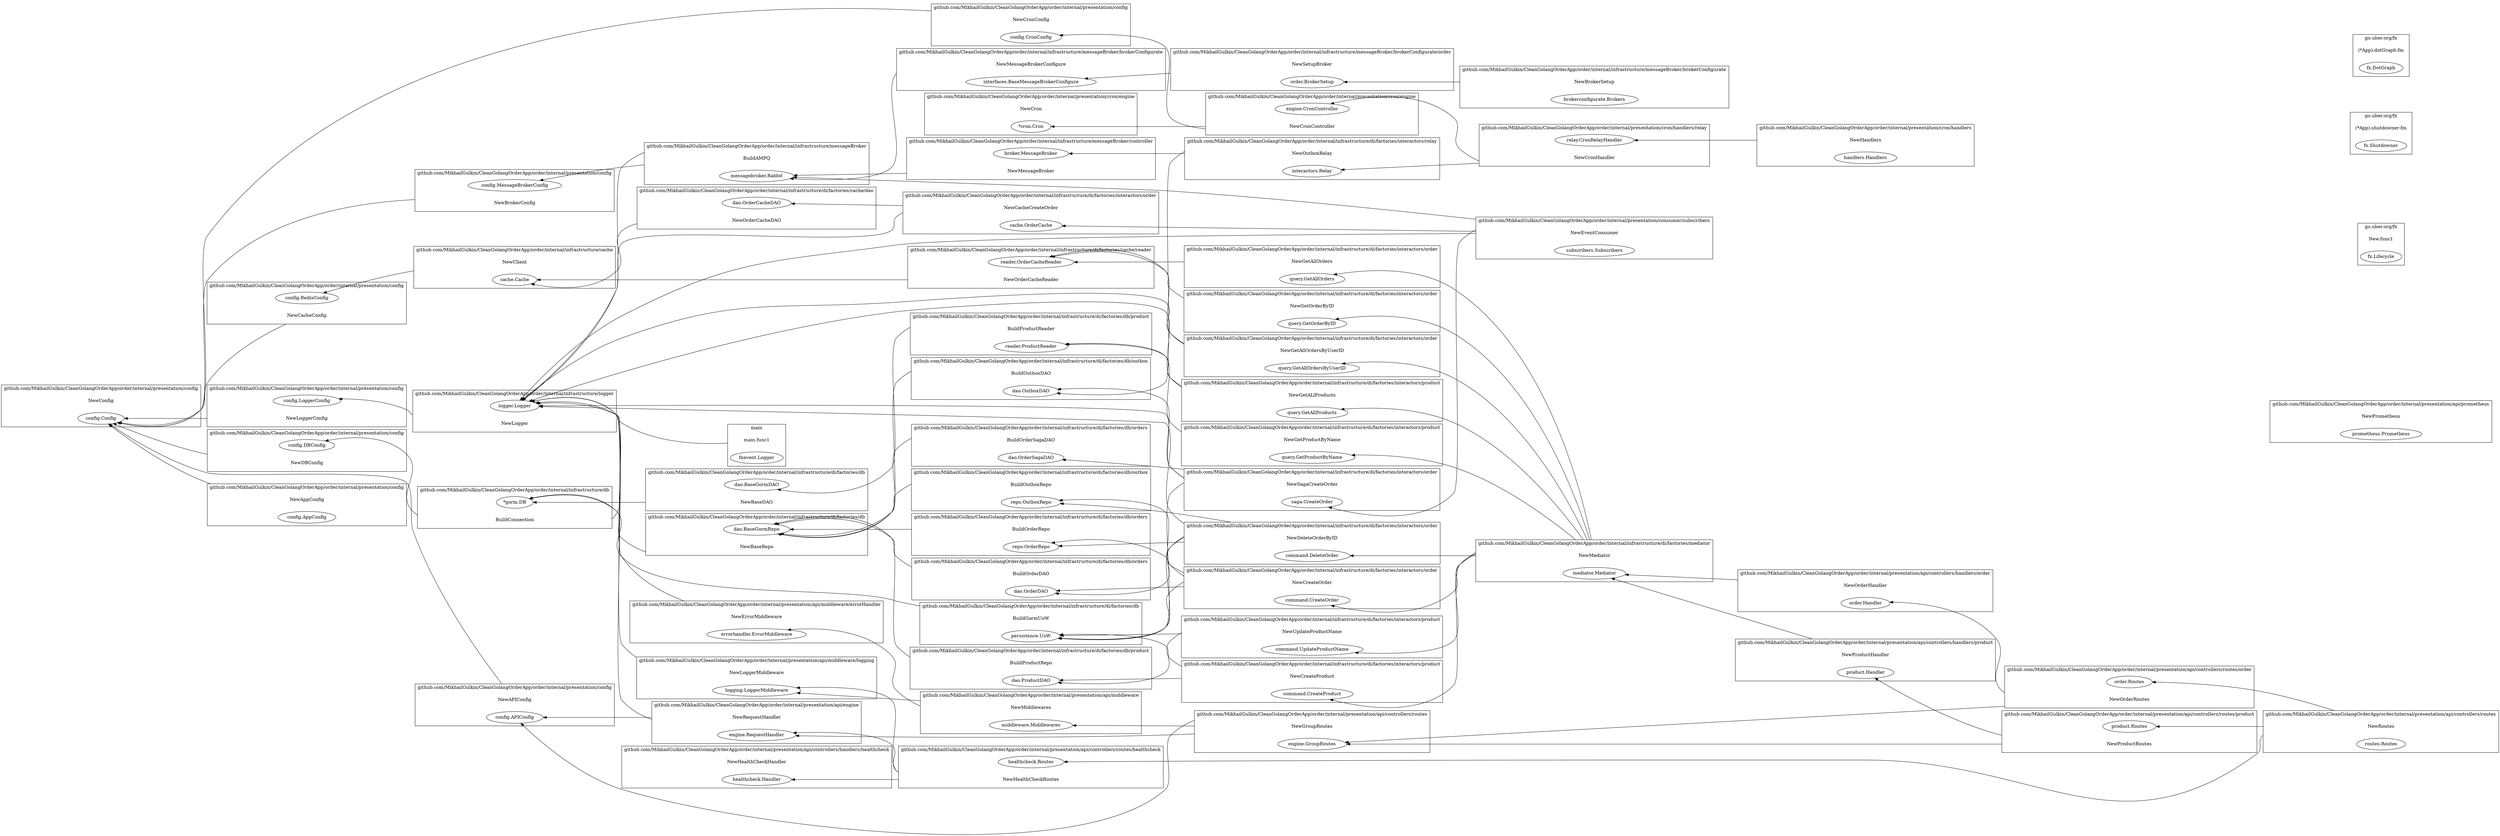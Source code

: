 digraph {
	rankdir=RL;
	graph [compound=true];
	
		subgraph cluster_0 {
			label = "github.com/MikhailGulkin/CleanGolangOrderApp/order/internal/infrastructure/di/factories/db/product";
			constructor_0 [shape=plaintext label="BuildProductRepo"];
			
			"dao.ProductDAO" [label=<dao.ProductDAO>];
			
		}
		
			constructor_0 -> "dao.BaseGormRepo" [ltail=cluster_0];
		
		
		subgraph cluster_1 {
			label = "github.com/MikhailGulkin/CleanGolangOrderApp/order/internal/infrastructure/di/factories/db/product";
			constructor_1 [shape=plaintext label="BuildProductReader"];
			
			"reader.ProductReader" [label=<reader.ProductReader>];
			
		}
		
			constructor_1 -> "dao.BaseGormDAO" [ltail=cluster_1];
		
		
		subgraph cluster_2 {
			label = "github.com/MikhailGulkin/CleanGolangOrderApp/order/internal/infrastructure/di/factories/db/orders";
			constructor_2 [shape=plaintext label="BuildOrderRepo"];
			
			"repo.OrderRepo" [label=<repo.OrderRepo>];
			
		}
		
			constructor_2 -> "dao.BaseGormRepo" [ltail=cluster_2];
		
		
		subgraph cluster_3 {
			label = "github.com/MikhailGulkin/CleanGolangOrderApp/order/internal/infrastructure/di/factories/db/orders";
			constructor_3 [shape=plaintext label="BuildOrderDAO"];
			
			"dao.OrderDAO" [label=<dao.OrderDAO>];
			
		}
		
			constructor_3 -> "dao.BaseGormRepo" [ltail=cluster_3];
		
		
		subgraph cluster_4 {
			label = "github.com/MikhailGulkin/CleanGolangOrderApp/order/internal/infrastructure/di/factories/db/orders";
			constructor_4 [shape=plaintext label="BuildOrderSagaDAO"];
			
			"dao.OrderSagaDAO" [label=<dao.OrderSagaDAO>];
			
		}
		
			constructor_4 -> "dao.BaseGormRepo" [ltail=cluster_4];
		
		
		subgraph cluster_5 {
			label = "github.com/MikhailGulkin/CleanGolangOrderApp/order/internal/infrastructure/di/factories/db";
			constructor_5 [shape=plaintext label="BuildGormUoW"];
			
			"persistence.UoW" [label=<persistence.UoW>];
			
		}
		
			constructor_5 -> "*gorm.DB" [ltail=cluster_5];
		
		
		subgraph cluster_6 {
			label = "github.com/MikhailGulkin/CleanGolangOrderApp/order/internal/infrastructure/db";
			constructor_6 [shape=plaintext label="BuildConnection"];
			
			"*gorm.DB" [label=<*gorm.DB>];
			
		}
		
			constructor_6 -> "logger.Logger" [ltail=cluster_6];
		
			constructor_6 -> "config.DBConfig" [ltail=cluster_6];
		
		
		subgraph cluster_7 {
			label = "github.com/MikhailGulkin/CleanGolangOrderApp/order/internal/infrastructure/di/factories/db";
			constructor_7 [shape=plaintext label="NewBaseRepo"];
			
			"dao.BaseGormRepo" [label=<dao.BaseGormRepo>];
			
		}
		
			constructor_7 -> "*gorm.DB" [ltail=cluster_7];
		
		
		subgraph cluster_8 {
			label = "github.com/MikhailGulkin/CleanGolangOrderApp/order/internal/infrastructure/di/factories/db";
			constructor_8 [shape=plaintext label="NewBaseDAO"];
			
			"dao.BaseGormDAO" [label=<dao.BaseGormDAO>];
			
		}
		
			constructor_8 -> "*gorm.DB" [ltail=cluster_8];
		
		
		subgraph cluster_9 {
			label = "github.com/MikhailGulkin/CleanGolangOrderApp/order/internal/infrastructure/di/factories/db/outbox";
			constructor_9 [shape=plaintext label="BuildOutboxRepo"];
			
			"repo.OutboxRepo" [label=<repo.OutboxRepo>];
			
		}
		
			constructor_9 -> "dao.BaseGormRepo" [ltail=cluster_9];
		
		
		subgraph cluster_10 {
			label = "github.com/MikhailGulkin/CleanGolangOrderApp/order/internal/infrastructure/di/factories/db/outbox";
			constructor_10 [shape=plaintext label="BuildOutboxDAO"];
			
			"dao.OutboxDAO" [label=<dao.OutboxDAO>];
			
		}
		
			constructor_10 -> "dao.BaseGormRepo" [ltail=cluster_10];
		
		
		subgraph cluster_11 {
			label = "github.com/MikhailGulkin/CleanGolangOrderApp/order/internal/infrastructure/di/factories/interactors/product";
			constructor_11 [shape=plaintext label="NewCreateProduct"];
			
			"command.CreateProduct" [label=<command.CreateProduct>];
			
		}
		
			constructor_11 -> "dao.ProductDAO" [ltail=cluster_11];
		
			constructor_11 -> "persistence.UoW" [ltail=cluster_11];
		
		
		subgraph cluster_12 {
			label = "github.com/MikhailGulkin/CleanGolangOrderApp/order/internal/infrastructure/di/factories/interactors/product";
			constructor_12 [shape=plaintext label="NewGetALlProducts"];
			
			"query.GetAllProducts" [label=<query.GetAllProducts>];
			
		}
		
			constructor_12 -> "reader.ProductReader" [ltail=cluster_12];
		
			constructor_12 -> "logger.Logger" [ltail=cluster_12];
		
		
		subgraph cluster_13 {
			label = "github.com/MikhailGulkin/CleanGolangOrderApp/order/internal/infrastructure/di/factories/interactors/product";
			constructor_13 [shape=plaintext label="NewUpdateProductName"];
			
			"command.UpdateProductName" [label=<command.UpdateProductName>];
			
		}
		
			constructor_13 -> "dao.ProductDAO" [ltail=cluster_13];
		
			constructor_13 -> "persistence.UoW" [ltail=cluster_13];
		
		
		subgraph cluster_14 {
			label = "github.com/MikhailGulkin/CleanGolangOrderApp/order/internal/infrastructure/di/factories/interactors/product";
			constructor_14 [shape=plaintext label="NewGetProductByName"];
			
			"query.GetProductByName" [label=<query.GetProductByName>];
			
		}
		
			constructor_14 -> "reader.ProductReader" [ltail=cluster_14];
		
		
		subgraph cluster_15 {
			label = "github.com/MikhailGulkin/CleanGolangOrderApp/order/internal/infrastructure/di/factories/interactors/order";
			constructor_15 [shape=plaintext label="NewCreateOrder"];
			
			"command.CreateOrder" [label=<command.CreateOrder>];
			
		}
		
			constructor_15 -> "persistence.UoW" [ltail=cluster_15];
		
			constructor_15 -> "repo.OrderRepo" [ltail=cluster_15];
		
			constructor_15 -> "dao.OrderDAO" [ltail=cluster_15];
		
			constructor_15 -> "repo.OutboxRepo" [ltail=cluster_15];
		
		
		subgraph cluster_16 {
			label = "github.com/MikhailGulkin/CleanGolangOrderApp/order/internal/infrastructure/di/factories/interactors/order";
			constructor_16 [shape=plaintext label="NewDeleteOrderByID"];
			
			"command.DeleteOrder" [label=<command.DeleteOrder>];
			
		}
		
			constructor_16 -> "logger.Logger" [ltail=cluster_16];
		
			constructor_16 -> "repo.OrderRepo" [ltail=cluster_16];
		
			constructor_16 -> "persistence.UoW" [ltail=cluster_16];
		
			constructor_16 -> "dao.OrderDAO" [ltail=cluster_16];
		
			constructor_16 -> "repo.OutboxRepo" [ltail=cluster_16];
		
		
		subgraph cluster_17 {
			label = "github.com/MikhailGulkin/CleanGolangOrderApp/order/internal/infrastructure/di/factories/interactors/order";
			constructor_17 [shape=plaintext label="NewGetAllOrders"];
			
			"query.GetAllOrders" [label=<query.GetAllOrders>];
			
		}
		
			constructor_17 -> "reader.OrderCacheReader" [ltail=cluster_17];
		
		
		subgraph cluster_18 {
			label = "github.com/MikhailGulkin/CleanGolangOrderApp/order/internal/infrastructure/di/factories/interactors/order";
			constructor_18 [shape=plaintext label="NewGetOrderByID"];
			
			"query.GetOrderByID" [label=<query.GetOrderByID>];
			
		}
		
			constructor_18 -> "reader.OrderCacheReader" [ltail=cluster_18];
		
		
		subgraph cluster_19 {
			label = "github.com/MikhailGulkin/CleanGolangOrderApp/order/internal/infrastructure/di/factories/interactors/order";
			constructor_19 [shape=plaintext label="NewGetAllOrdersByUserID"];
			
			"query.GetAllOrdersByUserID" [label=<query.GetAllOrdersByUserID>];
			
		}
		
			constructor_19 -> "reader.OrderCacheReader" [ltail=cluster_19];
		
			constructor_19 -> "logger.Logger" [ltail=cluster_19];
		
		
		subgraph cluster_20 {
			label = "github.com/MikhailGulkin/CleanGolangOrderApp/order/internal/infrastructure/di/factories/interactors/order";
			constructor_20 [shape=plaintext label="NewCacheCreateOrder"];
			
			"cache.OrderCache" [label=<cache.OrderCache>];
			
		}
		
			constructor_20 -> "dao.OrderCacheDAO" [ltail=cluster_20];
		
			constructor_20 -> "logger.Logger" [ltail=cluster_20];
		
		
		subgraph cluster_21 {
			label = "github.com/MikhailGulkin/CleanGolangOrderApp/order/internal/infrastructure/di/factories/interactors/order";
			constructor_21 [shape=plaintext label="NewSagaCreateOrder"];
			
			"saga.CreateOrder" [label=<saga.CreateOrder>];
			
		}
		
			constructor_21 -> "dao.OrderSagaDAO" [ltail=cluster_21];
		
			constructor_21 -> "persistence.UoW" [ltail=cluster_21];
		
			constructor_21 -> "logger.Logger" [ltail=cluster_21];
		
			constructor_21 -> "dao.OutboxDAO" [ltail=cluster_21];
		
		
		subgraph cluster_22 {
			label = "github.com/MikhailGulkin/CleanGolangOrderApp/order/internal/infrastructure/di/factories/interactors/relay";
			constructor_22 [shape=plaintext label="NewOutboxRelay"];
			
			"interactors.Relay" [label=<interactors.Relay>];
			
		}
		
			constructor_22 -> "dao.OutboxDAO" [ltail=cluster_22];
		
			constructor_22 -> "broker.MessageBroker" [ltail=cluster_22];
		
		
		subgraph cluster_23 {
			label = "github.com/MikhailGulkin/CleanGolangOrderApp/order/internal/infrastructure/messageBroker";
			constructor_23 [shape=plaintext label="BuildAMPQ"];
			
			"messagebroker.Rabbit" [label=<messagebroker.Rabbit>];
			
		}
		
			constructor_23 -> "config.MessageBrokerConfig" [ltail=cluster_23];
		
			constructor_23 -> "logger.Logger" [ltail=cluster_23];
		
		
		subgraph cluster_24 {
			label = "github.com/MikhailGulkin/CleanGolangOrderApp/order/internal/infrastructure/messageBroker/brokerConfigurate";
			constructor_24 [shape=plaintext label="NewMessageBrokerConfigure"];
			
			"interfaces.BaseMessageBrokerConfigure" [label=<interfaces.BaseMessageBrokerConfigure>];
			
		}
		
			constructor_24 -> "messagebroker.Rabbit" [ltail=cluster_24];
		
		
		subgraph cluster_25 {
			label = "github.com/MikhailGulkin/CleanGolangOrderApp/order/internal/infrastructure/messageBroker/brokerConfigurate/order";
			constructor_25 [shape=plaintext label="NewSetupBroker"];
			
			"order.BrokerSetup" [label=<order.BrokerSetup>];
			
		}
		
			constructor_25 -> "interfaces.BaseMessageBrokerConfigure" [ltail=cluster_25];
		
		
		subgraph cluster_26 {
			label = "github.com/MikhailGulkin/CleanGolangOrderApp/order/internal/infrastructure/messageBroker/brokerConfigurate";
			constructor_26 [shape=plaintext label="NewBrokerSetup"];
			
			"brokerconfigurate.Brokers" [label=<brokerconfigurate.Brokers>];
			
		}
		
			constructor_26 -> "order.BrokerSetup" [ltail=cluster_26];
		
		
		subgraph cluster_27 {
			label = "github.com/MikhailGulkin/CleanGolangOrderApp/order/internal/infrastructure/messageBroker/controller";
			constructor_27 [shape=plaintext label="NewMessageBroker"];
			
			"broker.MessageBroker" [label=<broker.MessageBroker>];
			
		}
		
			constructor_27 -> "messagebroker.Rabbit" [ltail=cluster_27];
		
		
		subgraph cluster_28 {
			label = "github.com/MikhailGulkin/CleanGolangOrderApp/order/internal/infrastructure/cache";
			constructor_28 [shape=plaintext label="NewClient"];
			
			"cache.Cache" [label=<cache.Cache>];
			
		}
		
			constructor_28 -> "config.RedisConfig" [ltail=cluster_28];
		
		
		subgraph cluster_29 {
			label = "github.com/MikhailGulkin/CleanGolangOrderApp/order/internal/infrastructure/di/factories/cache/dao";
			constructor_29 [shape=plaintext label="NewOrderCacheDAO"];
			
			"dao.OrderCacheDAO" [label=<dao.OrderCacheDAO>];
			
		}
		
			constructor_29 -> "cache.Cache" [ltail=cluster_29];
		
		
		subgraph cluster_30 {
			label = "github.com/MikhailGulkin/CleanGolangOrderApp/order/internal/infrastructure/di/factories/cache/reader";
			constructor_30 [shape=plaintext label="NewOrderCacheReader"];
			
			"reader.OrderCacheReader" [label=<reader.OrderCacheReader>];
			
		}
		
			constructor_30 -> "cache.Cache" [ltail=cluster_30];
		
		
		subgraph cluster_31 {
			label = "github.com/MikhailGulkin/CleanGolangOrderApp/order/internal/infrastructure/logger";
			constructor_31 [shape=plaintext label="NewLogger"];
			
			"logger.Logger" [label=<logger.Logger>];
			
		}
		
			constructor_31 -> "config.LoggerConfig" [ltail=cluster_31];
		
		
		subgraph cluster_32 {
			label = "github.com/MikhailGulkin/CleanGolangOrderApp/order/internal/infrastructure/di/factories/mediator";
			constructor_32 [shape=plaintext label="NewMediator"];
			
			"mediator.Mediator" [label=<mediator.Mediator>];
			
		}
		
			constructor_32 -> "query.GetAllProducts" [ltail=cluster_32];
		
			constructor_32 -> "query.GetProductByName" [ltail=cluster_32];
		
			constructor_32 -> "command.UpdateProductName" [ltail=cluster_32];
		
			constructor_32 -> "command.CreateProduct" [ltail=cluster_32];
		
			constructor_32 -> "command.CreateOrder" [ltail=cluster_32];
		
			constructor_32 -> "command.DeleteOrder" [ltail=cluster_32];
		
			constructor_32 -> "query.GetAllOrders" [ltail=cluster_32];
		
			constructor_32 -> "query.GetAllOrdersByUserID" [ltail=cluster_32];
		
			constructor_32 -> "query.GetOrderByID" [ltail=cluster_32];
		
		
		subgraph cluster_33 {
			label = "github.com/MikhailGulkin/CleanGolangOrderApp/order/internal/presentation/config";
			constructor_33 [shape=plaintext label="NewConfig"];
			
			"config.Config" [label=<config.Config>];
			
		}
		
		
		subgraph cluster_34 {
			label = "github.com/MikhailGulkin/CleanGolangOrderApp/order/internal/presentation/config";
			constructor_34 [shape=plaintext label="NewDBConfig"];
			
			"config.DBConfig" [label=<config.DBConfig>];
			
		}
		
			constructor_34 -> "config.Config" [ltail=cluster_34];
		
		
		subgraph cluster_35 {
			label = "github.com/MikhailGulkin/CleanGolangOrderApp/order/internal/presentation/config";
			constructor_35 [shape=plaintext label="NewAPIConfig"];
			
			"config.APIConfig" [label=<config.APIConfig>];
			
		}
		
			constructor_35 -> "config.Config" [ltail=cluster_35];
		
		
		subgraph cluster_36 {
			label = "github.com/MikhailGulkin/CleanGolangOrderApp/order/internal/presentation/config";
			constructor_36 [shape=plaintext label="NewBrokerConfig"];
			
			"config.MessageBrokerConfig" [label=<config.MessageBrokerConfig>];
			
		}
		
			constructor_36 -> "config.Config" [ltail=cluster_36];
		
		
		subgraph cluster_37 {
			label = "github.com/MikhailGulkin/CleanGolangOrderApp/order/internal/presentation/config";
			constructor_37 [shape=plaintext label="NewCronConfig"];
			
			"config.CronConfig" [label=<config.CronConfig>];
			
		}
		
			constructor_37 -> "config.Config" [ltail=cluster_37];
		
		
		subgraph cluster_38 {
			label = "github.com/MikhailGulkin/CleanGolangOrderApp/order/internal/presentation/config";
			constructor_38 [shape=plaintext label="NewLoggerConfig"];
			
			"config.LoggerConfig" [label=<config.LoggerConfig>];
			
		}
		
			constructor_38 -> "config.Config" [ltail=cluster_38];
		
		
		subgraph cluster_39 {
			label = "github.com/MikhailGulkin/CleanGolangOrderApp/order/internal/presentation/config";
			constructor_39 [shape=plaintext label="NewCacheConfig"];
			
			"config.RedisConfig" [label=<config.RedisConfig>];
			
		}
		
			constructor_39 -> "config.Config" [ltail=cluster_39];
		
		
		subgraph cluster_40 {
			label = "github.com/MikhailGulkin/CleanGolangOrderApp/order/internal/presentation/config";
			constructor_40 [shape=plaintext label="NewAppConfig"];
			
			"config.AppConfig" [label=<config.AppConfig>];
			
		}
		
			constructor_40 -> "config.Config" [ltail=cluster_40];
		
		
		subgraph cluster_41 {
			label = "github.com/MikhailGulkin/CleanGolangOrderApp/order/internal/presentation/api/middleware/errorHandler";
			constructor_41 [shape=plaintext label="NewErrorMiddleware"];
			
			"errorhandler.ErrorMiddleware" [label=<errorhandler.ErrorMiddleware>];
			
		}
		
			constructor_41 -> "logger.Logger" [ltail=cluster_41];
		
		
		subgraph cluster_42 {
			label = "github.com/MikhailGulkin/CleanGolangOrderApp/order/internal/presentation/api/middleware/logging";
			constructor_42 [shape=plaintext label="NewLoggerMiddleware"];
			
			"logging.LoggerMiddleware" [label=<logging.LoggerMiddleware>];
			
		}
		
			constructor_42 -> "logger.Logger" [ltail=cluster_42];
		
		
		subgraph cluster_43 {
			label = "github.com/MikhailGulkin/CleanGolangOrderApp/order/internal/presentation/api/middleware";
			constructor_43 [shape=plaintext label="NewMiddlewares"];
			
			"middleware.Middlewares" [label=<middleware.Middlewares>];
			
		}
		
			constructor_43 -> "errorhandler.ErrorMiddleware" [ltail=cluster_43];
		
			constructor_43 -> "logging.LoggerMiddleware" [ltail=cluster_43];
		
		
		subgraph cluster_44 {
			label = "github.com/MikhailGulkin/CleanGolangOrderApp/order/internal/presentation/api/engine";
			constructor_44 [shape=plaintext label="NewRequestHandler"];
			
			"engine.RequestHandler" [label=<engine.RequestHandler>];
			
		}
		
			constructor_44 -> "logger.Logger" [ltail=cluster_44];
		
			constructor_44 -> "config.APIConfig" [ltail=cluster_44];
		
		
		subgraph cluster_45 {
			label = "github.com/MikhailGulkin/CleanGolangOrderApp/order/internal/presentation/api/controllers/handlers/product";
			constructor_45 [shape=plaintext label="NewProductHandler"];
			
			"product.Handler" [label=<product.Handler>];
			
		}
		
			constructor_45 -> "mediator.Mediator" [ltail=cluster_45];
		
		
		subgraph cluster_46 {
			label = "github.com/MikhailGulkin/CleanGolangOrderApp/order/internal/presentation/api/controllers/handlers/order";
			constructor_46 [shape=plaintext label="NewOrderHandler"];
			
			"order.Handler" [label=<order.Handler>];
			
		}
		
			constructor_46 -> "mediator.Mediator" [ltail=cluster_46];
		
		
		subgraph cluster_47 {
			label = "github.com/MikhailGulkin/CleanGolangOrderApp/order/internal/presentation/api/controllers/handlers/healthcheck";
			constructor_47 [shape=plaintext label="NewHealthCheckHandler"];
			
			"healthcheck.Handler" [label=<healthcheck.Handler>];
			
		}
		
		
		subgraph cluster_48 {
			label = "github.com/MikhailGulkin/CleanGolangOrderApp/order/internal/presentation/api/controllers/routes";
			constructor_48 [shape=plaintext label="NewRoutes"];
			
			"routes.Routes" [label=<routes.Routes>];
			
		}
		
			constructor_48 -> "product.Routes" [ltail=cluster_48];
		
			constructor_48 -> "order.Routes" [ltail=cluster_48];
		
			constructor_48 -> "healthcheck.Routes" [ltail=cluster_48];
		
		
		subgraph cluster_49 {
			label = "github.com/MikhailGulkin/CleanGolangOrderApp/order/internal/presentation/api/controllers/routes";
			constructor_49 [shape=plaintext label="NewGroupRoutes"];
			
			"engine.GroupRoutes" [label=<engine.GroupRoutes>];
			
		}
		
			constructor_49 -> "config.APIConfig" [ltail=cluster_49];
		
			constructor_49 -> "engine.RequestHandler" [ltail=cluster_49];
		
			constructor_49 -> "middleware.Middlewares" [ltail=cluster_49];
		
		
		subgraph cluster_50 {
			label = "github.com/MikhailGulkin/CleanGolangOrderApp/order/internal/presentation/api/controllers/routes/product";
			constructor_50 [shape=plaintext label="NewProductRoutes"];
			
			"product.Routes" [label=<product.Routes>];
			
		}
		
			constructor_50 -> "engine.GroupRoutes" [ltail=cluster_50];
		
			constructor_50 -> "product.Handler" [ltail=cluster_50];
		
		
		subgraph cluster_51 {
			label = "github.com/MikhailGulkin/CleanGolangOrderApp/order/internal/presentation/api/controllers/routes/order";
			constructor_51 [shape=plaintext label="NewOrderRoutes"];
			
			"order.Routes" [label=<order.Routes>];
			
		}
		
			constructor_51 -> "engine.GroupRoutes" [ltail=cluster_51];
		
			constructor_51 -> "order.Handler" [ltail=cluster_51];
		
		
		subgraph cluster_52 {
			label = "github.com/MikhailGulkin/CleanGolangOrderApp/order/internal/presentation/api/controllers/routes/healthcheck";
			constructor_52 [shape=plaintext label="NewHealthCheckRoutes"];
			
			"healthcheck.Routes" [label=<healthcheck.Routes>];
			
		}
		
			constructor_52 -> "engine.RequestHandler" [ltail=cluster_52];
		
			constructor_52 -> "healthcheck.Handler" [ltail=cluster_52];
		
			constructor_52 -> "logging.LoggerMiddleware" [ltail=cluster_52];
		
		
		subgraph cluster_53 {
			label = "github.com/MikhailGulkin/CleanGolangOrderApp/order/internal/presentation/api/prometheus";
			constructor_53 [shape=plaintext label="NewPrometheus"];
			
			"prometheus.Prometheus" [label=<prometheus.Prometheus>];
			
		}
		
		
		subgraph cluster_54 {
			label = "github.com/MikhailGulkin/CleanGolangOrderApp/order/internal/presentation/consumer/subscribers";
			constructor_54 [shape=plaintext label="NewEventConsumer"];
			
			"subscribers.Subscribers" [label=<subscribers.Subscribers>];
			
		}
		
			constructor_54 -> "messagebroker.Rabbit" [ltail=cluster_54];
		
			constructor_54 -> "saga.CreateOrder" [ltail=cluster_54];
		
			constructor_54 -> "cache.OrderCache" [ltail=cluster_54];
		
			constructor_54 -> "logger.Logger" [ltail=cluster_54];
		
		
		subgraph cluster_55 {
			label = "github.com/MikhailGulkin/CleanGolangOrderApp/order/internal/presentation/cron/handlers";
			constructor_55 [shape=plaintext label="NewHandlers"];
			
			"handlers.Handlers" [label=<handlers.Handlers>];
			
		}
		
			constructor_55 -> "relay.CronRelayHandler" [ltail=cluster_55];
		
		
		subgraph cluster_56 {
			label = "github.com/MikhailGulkin/CleanGolangOrderApp/order/internal/presentation/cron/handlers/relay";
			constructor_56 [shape=plaintext label="NewCronHandler"];
			
			"relay.CronRelayHandler" [label=<relay.CronRelayHandler>];
			
		}
		
			constructor_56 -> "engine.CronController" [ltail=cluster_56];
		
			constructor_56 -> "interactors.Relay" [ltail=cluster_56];
		
		
		subgraph cluster_57 {
			label = "github.com/MikhailGulkin/CleanGolangOrderApp/order/internal/presentation/cron/engine";
			constructor_57 [shape=plaintext label="NewCron"];
			
			"*cron.Cron" [label=<*cron.Cron>];
			
		}
		
		
		subgraph cluster_58 {
			label = "github.com/MikhailGulkin/CleanGolangOrderApp/order/internal/presentation/cron/engine";
			constructor_58 [shape=plaintext label="NewCronController"];
			
			"engine.CronController" [label=<engine.CronController>];
			
		}
		
			constructor_58 -> "*cron.Cron" [ltail=cluster_58];
		
			constructor_58 -> "config.CronConfig" [ltail=cluster_58];
		
		
		subgraph cluster_59 {
			label = "go.uber.org/fx";
			constructor_59 [shape=plaintext label="New.func1"];
			
			"fx.Lifecycle" [label=<fx.Lifecycle>];
			
		}
		
		
		subgraph cluster_60 {
			label = "go.uber.org/fx";
			constructor_60 [shape=plaintext label="(*App).shutdowner-fm"];
			
			"fx.Shutdowner" [label=<fx.Shutdowner>];
			
		}
		
		
		subgraph cluster_61 {
			label = "go.uber.org/fx";
			constructor_61 [shape=plaintext label="(*App).dotGraph-fm"];
			
			"fx.DotGraph" [label=<fx.DotGraph>];
			
		}
		
		
		subgraph cluster_62 {
			label = "main";
			constructor_62 [shape=plaintext label="main.func1"];
			
			"fxevent.Logger" [label=<fxevent.Logger>];
			
		}
		
			constructor_62 -> "logger.Logger" [ltail=cluster_62];
		
		
	
}